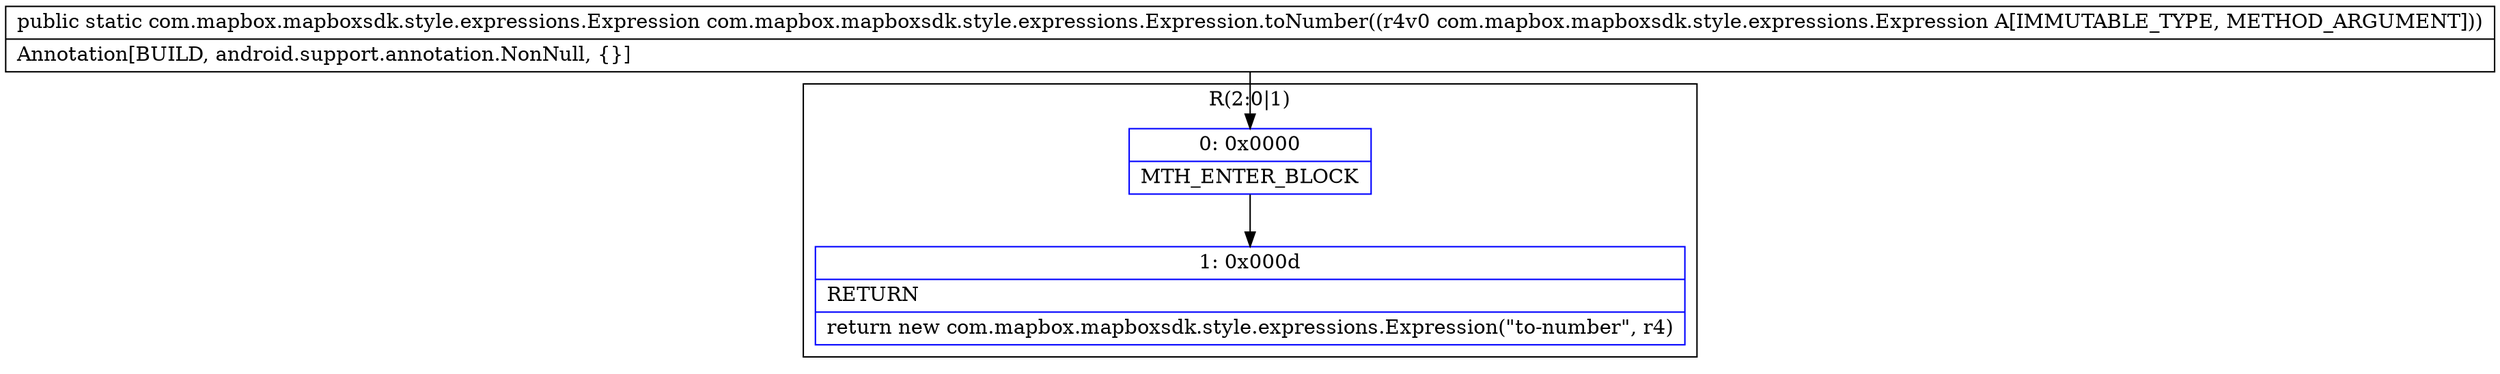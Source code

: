 digraph "CFG forcom.mapbox.mapboxsdk.style.expressions.Expression.toNumber(Lcom\/mapbox\/mapboxsdk\/style\/expressions\/Expression;)Lcom\/mapbox\/mapboxsdk\/style\/expressions\/Expression;" {
subgraph cluster_Region_1492554669 {
label = "R(2:0|1)";
node [shape=record,color=blue];
Node_0 [shape=record,label="{0\:\ 0x0000|MTH_ENTER_BLOCK\l}"];
Node_1 [shape=record,label="{1\:\ 0x000d|RETURN\l|return new com.mapbox.mapboxsdk.style.expressions.Expression(\"to\-number\", r4)\l}"];
}
MethodNode[shape=record,label="{public static com.mapbox.mapboxsdk.style.expressions.Expression com.mapbox.mapboxsdk.style.expressions.Expression.toNumber((r4v0 com.mapbox.mapboxsdk.style.expressions.Expression A[IMMUTABLE_TYPE, METHOD_ARGUMENT]))  | Annotation[BUILD, android.support.annotation.NonNull, \{\}]\l}"];
MethodNode -> Node_0;
Node_0 -> Node_1;
}


